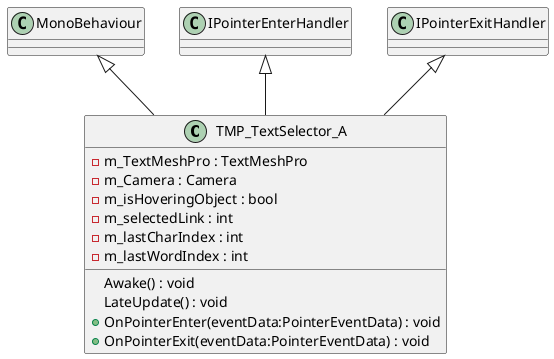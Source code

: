 @startuml
class TMP_TextSelector_A {
    - m_TextMeshPro : TextMeshPro
    - m_Camera : Camera
    - m_isHoveringObject : bool
    - m_selectedLink : int
    - m_lastCharIndex : int
    - m_lastWordIndex : int
    Awake() : void
    LateUpdate() : void
    + OnPointerEnter(eventData:PointerEventData) : void
    + OnPointerExit(eventData:PointerEventData) : void
}
MonoBehaviour <|-- TMP_TextSelector_A
IPointerEnterHandler <|-- TMP_TextSelector_A
IPointerExitHandler <|-- TMP_TextSelector_A
@enduml

